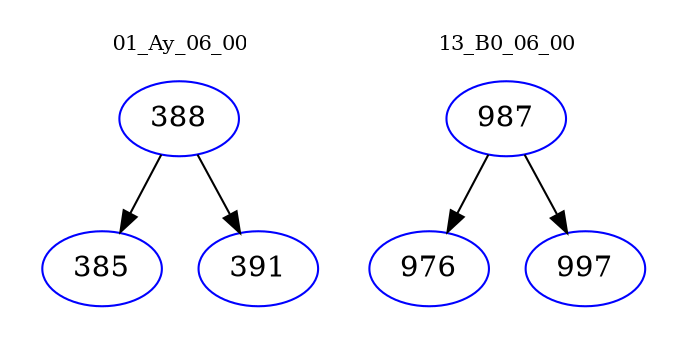 digraph{
subgraph cluster_0 {
color = white
label = "01_Ay_06_00";
fontsize=10;
T0_388 [label="388", color="blue"]
T0_388 -> T0_385 [color="black"]
T0_385 [label="385", color="blue"]
T0_388 -> T0_391 [color="black"]
T0_391 [label="391", color="blue"]
}
subgraph cluster_1 {
color = white
label = "13_B0_06_00";
fontsize=10;
T1_987 [label="987", color="blue"]
T1_987 -> T1_976 [color="black"]
T1_976 [label="976", color="blue"]
T1_987 -> T1_997 [color="black"]
T1_997 [label="997", color="blue"]
}
}
